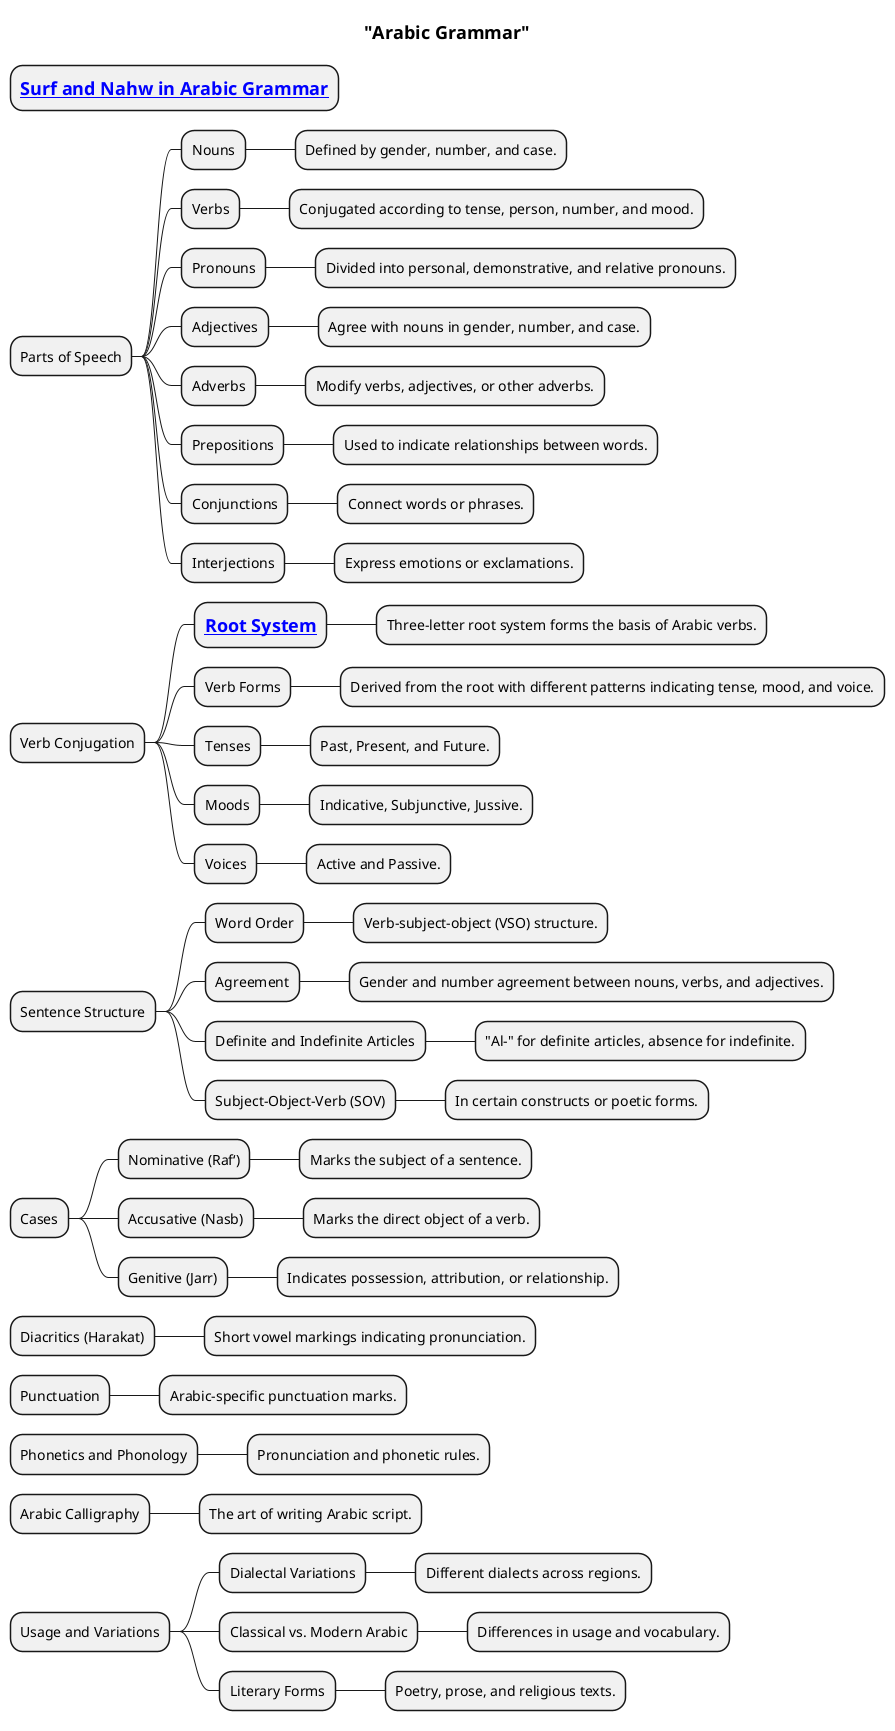 @startmindmap
title ="Arabic Grammar"
* =[[Surf-and-Nahw-in-Arabic-Grammar.puml Surf and Nahw in Arabic Grammar]]

* Parts of Speech
** Nouns
*** Defined by gender, number, and case.

** Verbs
*** Conjugated according to tense, person, number, and mood.

** Pronouns
*** Divided into personal, demonstrative, and relative pronouns.

** Adjectives
*** Agree with nouns in gender, number, and case.

** Adverbs
*** Modify verbs, adjectives, or other adverbs.

** Prepositions
*** Used to indicate relationships between words.

** Conjunctions
*** Connect words or phrases.

** Interjections
*** Express emotions or exclamations.

* Verb Conjugation
** =[[Root-System-in-Arabic-Grammar.puml Root System]]
*** Three-letter root system forms the basis of Arabic verbs.

** Verb Forms
*** Derived from the root with different patterns indicating tense, mood, and voice.

** Tenses
*** Past, Present, and Future.

** Moods
*** Indicative, Subjunctive, Jussive.

** Voices
*** Active and Passive.

* Sentence Structure
** Word Order
*** Verb-subject-object (VSO) structure.

** Agreement
*** Gender and number agreement between nouns, verbs, and adjectives.

** Definite and Indefinite Articles
*** "Al-" for definite articles, absence for indefinite.

** Subject-Object-Verb (SOV)
*** In certain constructs or poetic forms.

* Cases
** Nominative (Raf‘)
*** Marks the subject of a sentence.

** Accusative (Nasb)
*** Marks the direct object of a verb.

** Genitive (Jarr)
*** Indicates possession, attribution, or relationship.

* Diacritics (Harakat)
** Short vowel markings indicating pronunciation.

* Punctuation
** Arabic-specific punctuation marks.

* Phonetics and Phonology
** Pronunciation and phonetic rules.

* Arabic Calligraphy
** The art of writing Arabic script.

* Usage and Variations
** Dialectal Variations
*** Different dialects across regions.

** Classical vs. Modern Arabic
*** Differences in usage and vocabulary.

** Literary Forms
*** Poetry, prose, and religious texts.

@endmindmap
